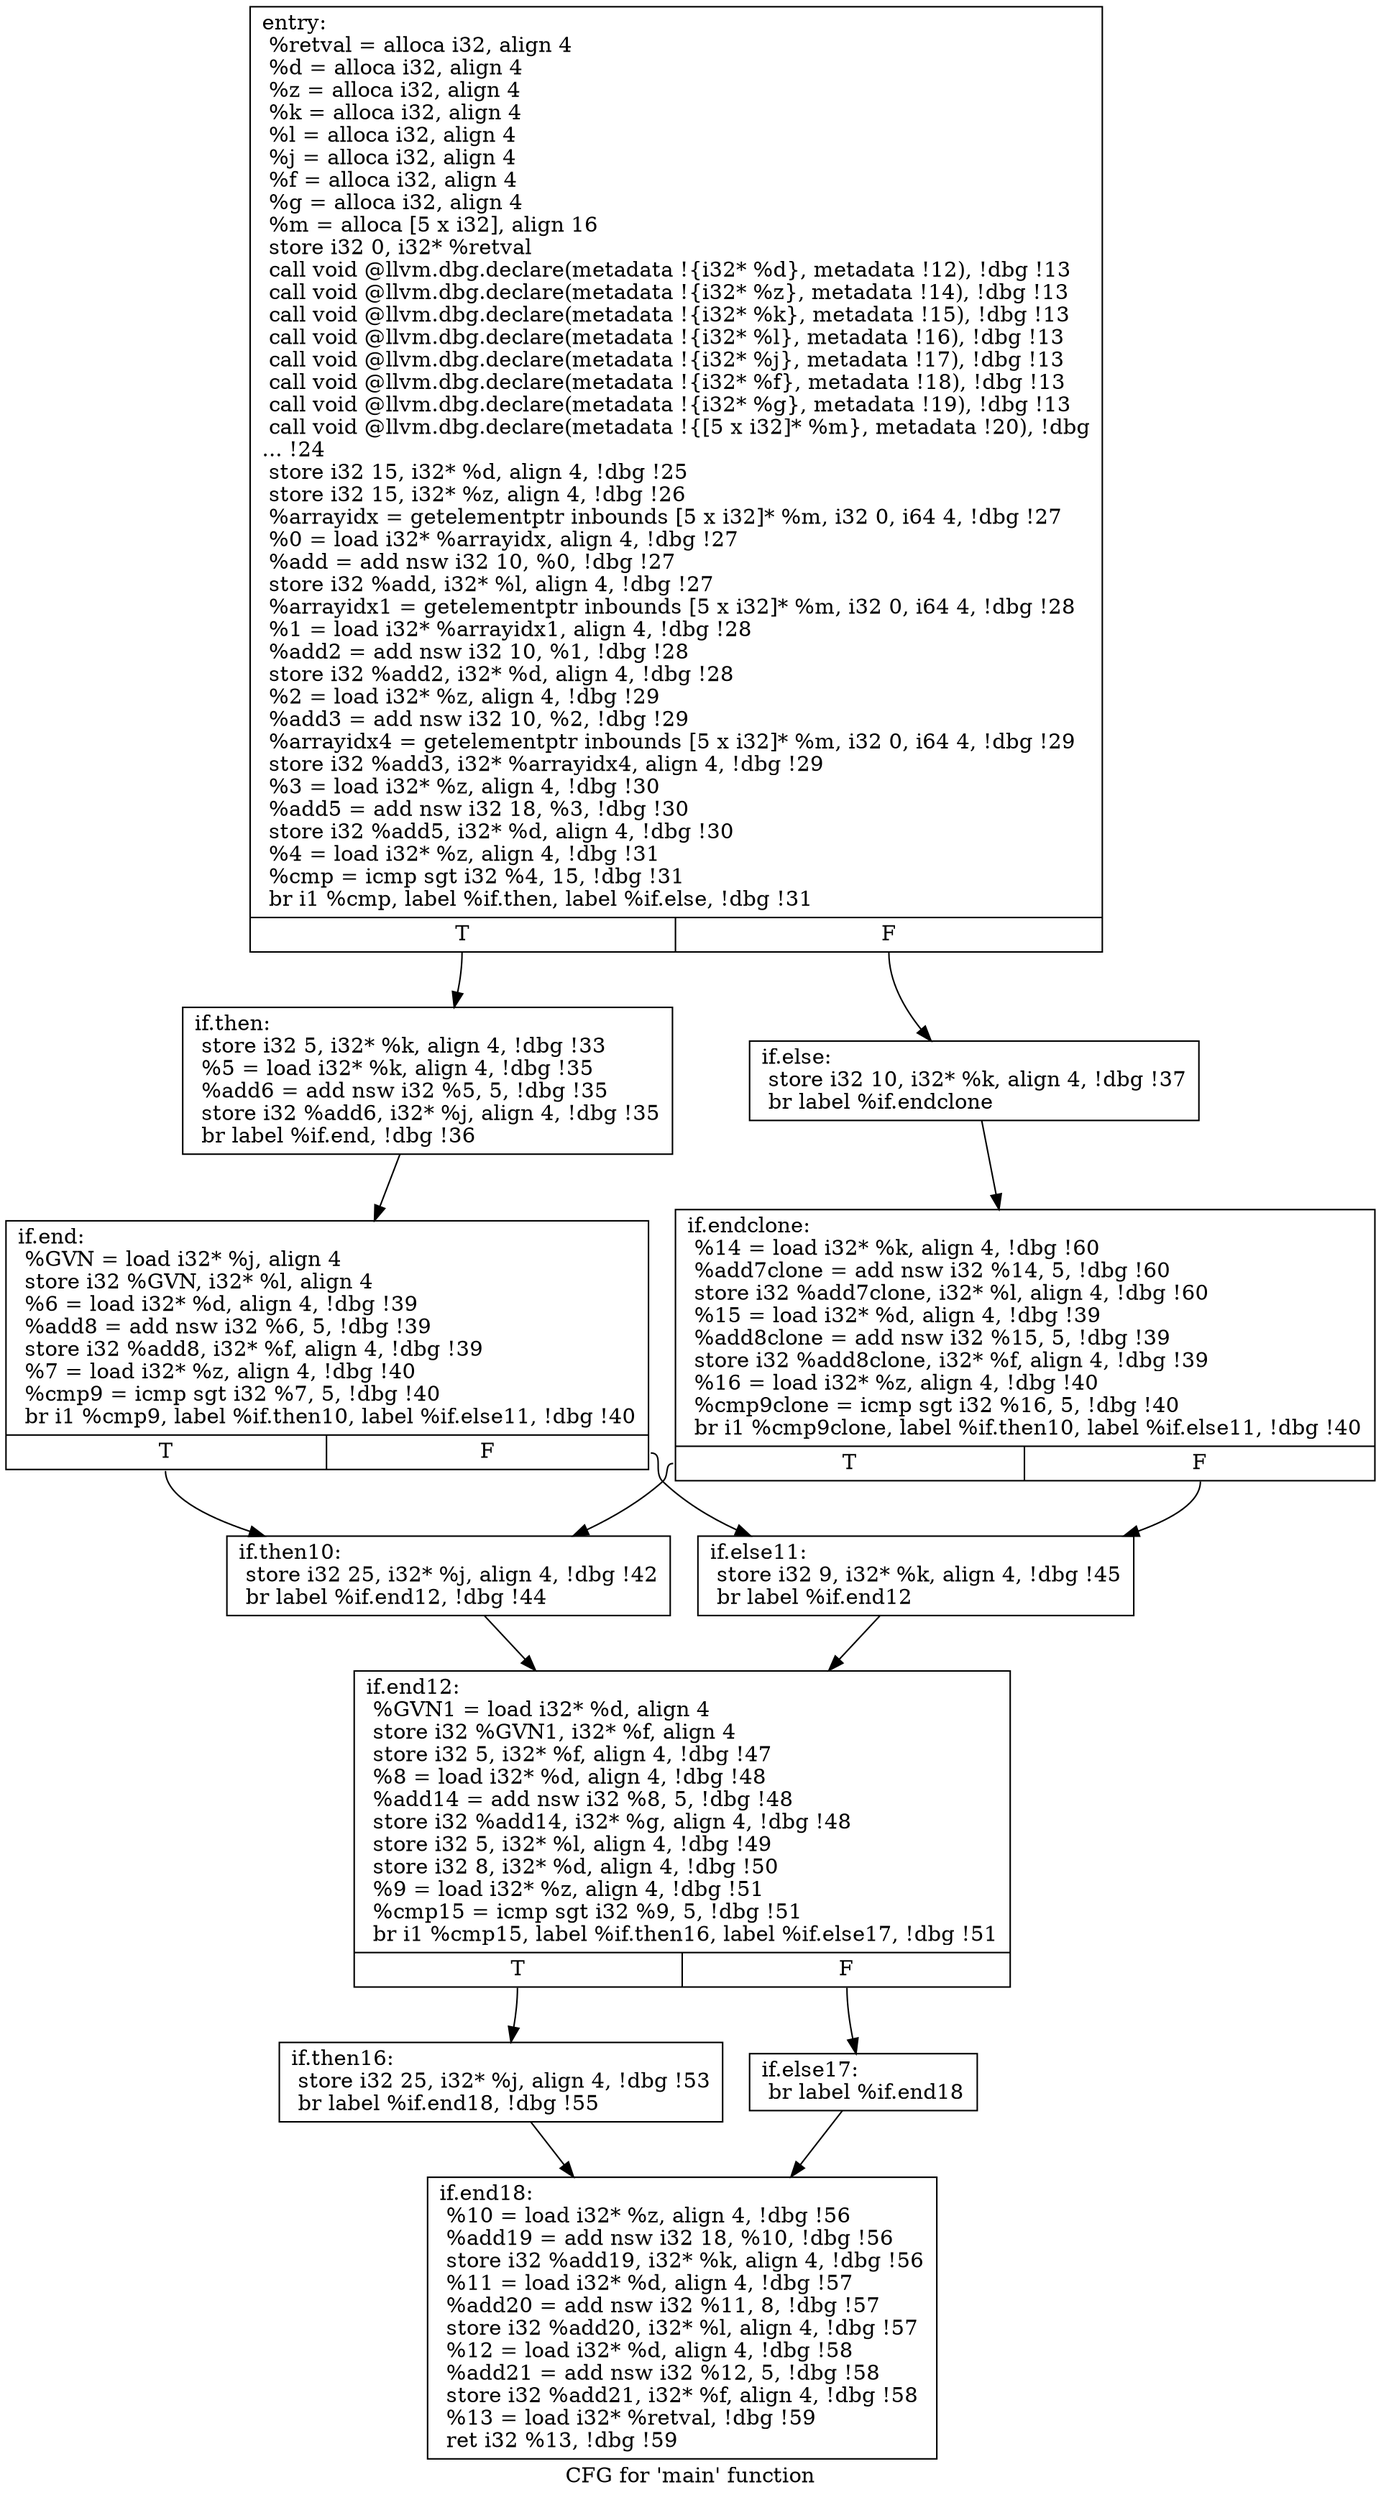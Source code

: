 digraph "CFG for 'main' function" {
	label="CFG for 'main' function";

	Node0x3209740 [shape=record,label="{entry:\l  %retval = alloca i32, align 4\l  %d = alloca i32, align 4\l  %z = alloca i32, align 4\l  %k = alloca i32, align 4\l  %l = alloca i32, align 4\l  %j = alloca i32, align 4\l  %f = alloca i32, align 4\l  %g = alloca i32, align 4\l  %m = alloca [5 x i32], align 16\l  store i32 0, i32* %retval\l  call void @llvm.dbg.declare(metadata !\{i32* %d\}, metadata !12), !dbg !13\l  call void @llvm.dbg.declare(metadata !\{i32* %z\}, metadata !14), !dbg !13\l  call void @llvm.dbg.declare(metadata !\{i32* %k\}, metadata !15), !dbg !13\l  call void @llvm.dbg.declare(metadata !\{i32* %l\}, metadata !16), !dbg !13\l  call void @llvm.dbg.declare(metadata !\{i32* %j\}, metadata !17), !dbg !13\l  call void @llvm.dbg.declare(metadata !\{i32* %f\}, metadata !18), !dbg !13\l  call void @llvm.dbg.declare(metadata !\{i32* %g\}, metadata !19), !dbg !13\l  call void @llvm.dbg.declare(metadata !\{[5 x i32]* %m\}, metadata !20), !dbg\l... !24\l  store i32 15, i32* %d, align 4, !dbg !25\l  store i32 15, i32* %z, align 4, !dbg !26\l  %arrayidx = getelementptr inbounds [5 x i32]* %m, i32 0, i64 4, !dbg !27\l  %0 = load i32* %arrayidx, align 4, !dbg !27\l  %add = add nsw i32 10, %0, !dbg !27\l  store i32 %add, i32* %l, align 4, !dbg !27\l  %arrayidx1 = getelementptr inbounds [5 x i32]* %m, i32 0, i64 4, !dbg !28\l  %1 = load i32* %arrayidx1, align 4, !dbg !28\l  %add2 = add nsw i32 10, %1, !dbg !28\l  store i32 %add2, i32* %d, align 4, !dbg !28\l  %2 = load i32* %z, align 4, !dbg !29\l  %add3 = add nsw i32 10, %2, !dbg !29\l  %arrayidx4 = getelementptr inbounds [5 x i32]* %m, i32 0, i64 4, !dbg !29\l  store i32 %add3, i32* %arrayidx4, align 4, !dbg !29\l  %3 = load i32* %z, align 4, !dbg !30\l  %add5 = add nsw i32 18, %3, !dbg !30\l  store i32 %add5, i32* %d, align 4, !dbg !30\l  %4 = load i32* %z, align 4, !dbg !31\l  %cmp = icmp sgt i32 %4, 15, !dbg !31\l  br i1 %cmp, label %if.then, label %if.else, !dbg !31\l|{<s0>T|<s1>F}}"];
	Node0x3209740:s0 -> Node0x32097a0;
	Node0x3209740:s1 -> Node0x3209800;
	Node0x32097a0 [shape=record,label="{if.then:                                          \l  store i32 5, i32* %k, align 4, !dbg !33\l  %5 = load i32* %k, align 4, !dbg !35\l  %add6 = add nsw i32 %5, 5, !dbg !35\l  store i32 %add6, i32* %j, align 4, !dbg !35\l  br label %if.end, !dbg !36\l}"];
	Node0x32097a0 -> Node0x3209860;
	Node0x3209800 [shape=record,label="{if.else:                                          \l  store i32 10, i32* %k, align 4, !dbg !37\l  br label %if.endclone\l}"];
	Node0x3209800 -> Node0x3228eb0;
	Node0x3209860 [shape=record,label="{if.end:                                           \l  %GVN = load i32* %j, align 4\l  store i32 %GVN, i32* %l, align 4\l  %6 = load i32* %d, align 4, !dbg !39\l  %add8 = add nsw i32 %6, 5, !dbg !39\l  store i32 %add8, i32* %f, align 4, !dbg !39\l  %7 = load i32* %z, align 4, !dbg !40\l  %cmp9 = icmp sgt i32 %7, 5, !dbg !40\l  br i1 %cmp9, label %if.then10, label %if.else11, !dbg !40\l|{<s0>T|<s1>F}}"];
	Node0x3209860:s0 -> Node0x32098c0;
	Node0x3209860:s1 -> Node0x3209920;
	Node0x32098c0 [shape=record,label="{if.then10:                                        \l  store i32 25, i32* %j, align 4, !dbg !42\l  br label %if.end12, !dbg !44\l}"];
	Node0x32098c0 -> Node0x3209980;
	Node0x3209920 [shape=record,label="{if.else11:                                        \l  store i32 9, i32* %k, align 4, !dbg !45\l  br label %if.end12\l}"];
	Node0x3209920 -> Node0x3209980;
	Node0x3209980 [shape=record,label="{if.end12:                                         \l  %GVN1 = load i32* %d, align 4\l  store i32 %GVN1, i32* %f, align 4\l  store i32 5, i32* %f, align 4, !dbg !47\l  %8 = load i32* %d, align 4, !dbg !48\l  %add14 = add nsw i32 %8, 5, !dbg !48\l  store i32 %add14, i32* %g, align 4, !dbg !48\l  store i32 5, i32* %l, align 4, !dbg !49\l  store i32 8, i32* %d, align 4, !dbg !50\l  %9 = load i32* %z, align 4, !dbg !51\l  %cmp15 = icmp sgt i32 %9, 5, !dbg !51\l  br i1 %cmp15, label %if.then16, label %if.else17, !dbg !51\l|{<s0>T|<s1>F}}"];
	Node0x3209980:s0 -> Node0x32099e0;
	Node0x3209980:s1 -> Node0x3209a40;
	Node0x32099e0 [shape=record,label="{if.then16:                                        \l  store i32 25, i32* %j, align 4, !dbg !53\l  br label %if.end18, !dbg !55\l}"];
	Node0x32099e0 -> Node0x3209aa0;
	Node0x3209a40 [shape=record,label="{if.else17:                                        \l  br label %if.end18\l}"];
	Node0x3209a40 -> Node0x3209aa0;
	Node0x3209aa0 [shape=record,label="{if.end18:                                         \l  %10 = load i32* %z, align 4, !dbg !56\l  %add19 = add nsw i32 18, %10, !dbg !56\l  store i32 %add19, i32* %k, align 4, !dbg !56\l  %11 = load i32* %d, align 4, !dbg !57\l  %add20 = add nsw i32 %11, 8, !dbg !57\l  store i32 %add20, i32* %l, align 4, !dbg !57\l  %12 = load i32* %d, align 4, !dbg !58\l  %add21 = add nsw i32 %12, 5, !dbg !58\l  store i32 %add21, i32* %f, align 4, !dbg !58\l  %13 = load i32* %retval, !dbg !59\l  ret i32 %13, !dbg !59\l}"];
	Node0x3228eb0 [shape=record,label="{if.endclone:                                      \l  %14 = load i32* %k, align 4, !dbg !60\l  %add7clone = add nsw i32 %14, 5, !dbg !60\l  store i32 %add7clone, i32* %l, align 4, !dbg !60\l  %15 = load i32* %d, align 4, !dbg !39\l  %add8clone = add nsw i32 %15, 5, !dbg !39\l  store i32 %add8clone, i32* %f, align 4, !dbg !39\l  %16 = load i32* %z, align 4, !dbg !40\l  %cmp9clone = icmp sgt i32 %16, 5, !dbg !40\l  br i1 %cmp9clone, label %if.then10, label %if.else11, !dbg !40\l|{<s0>T|<s1>F}}"];
	Node0x3228eb0:s0 -> Node0x32098c0;
	Node0x3228eb0:s1 -> Node0x3209920;
}
